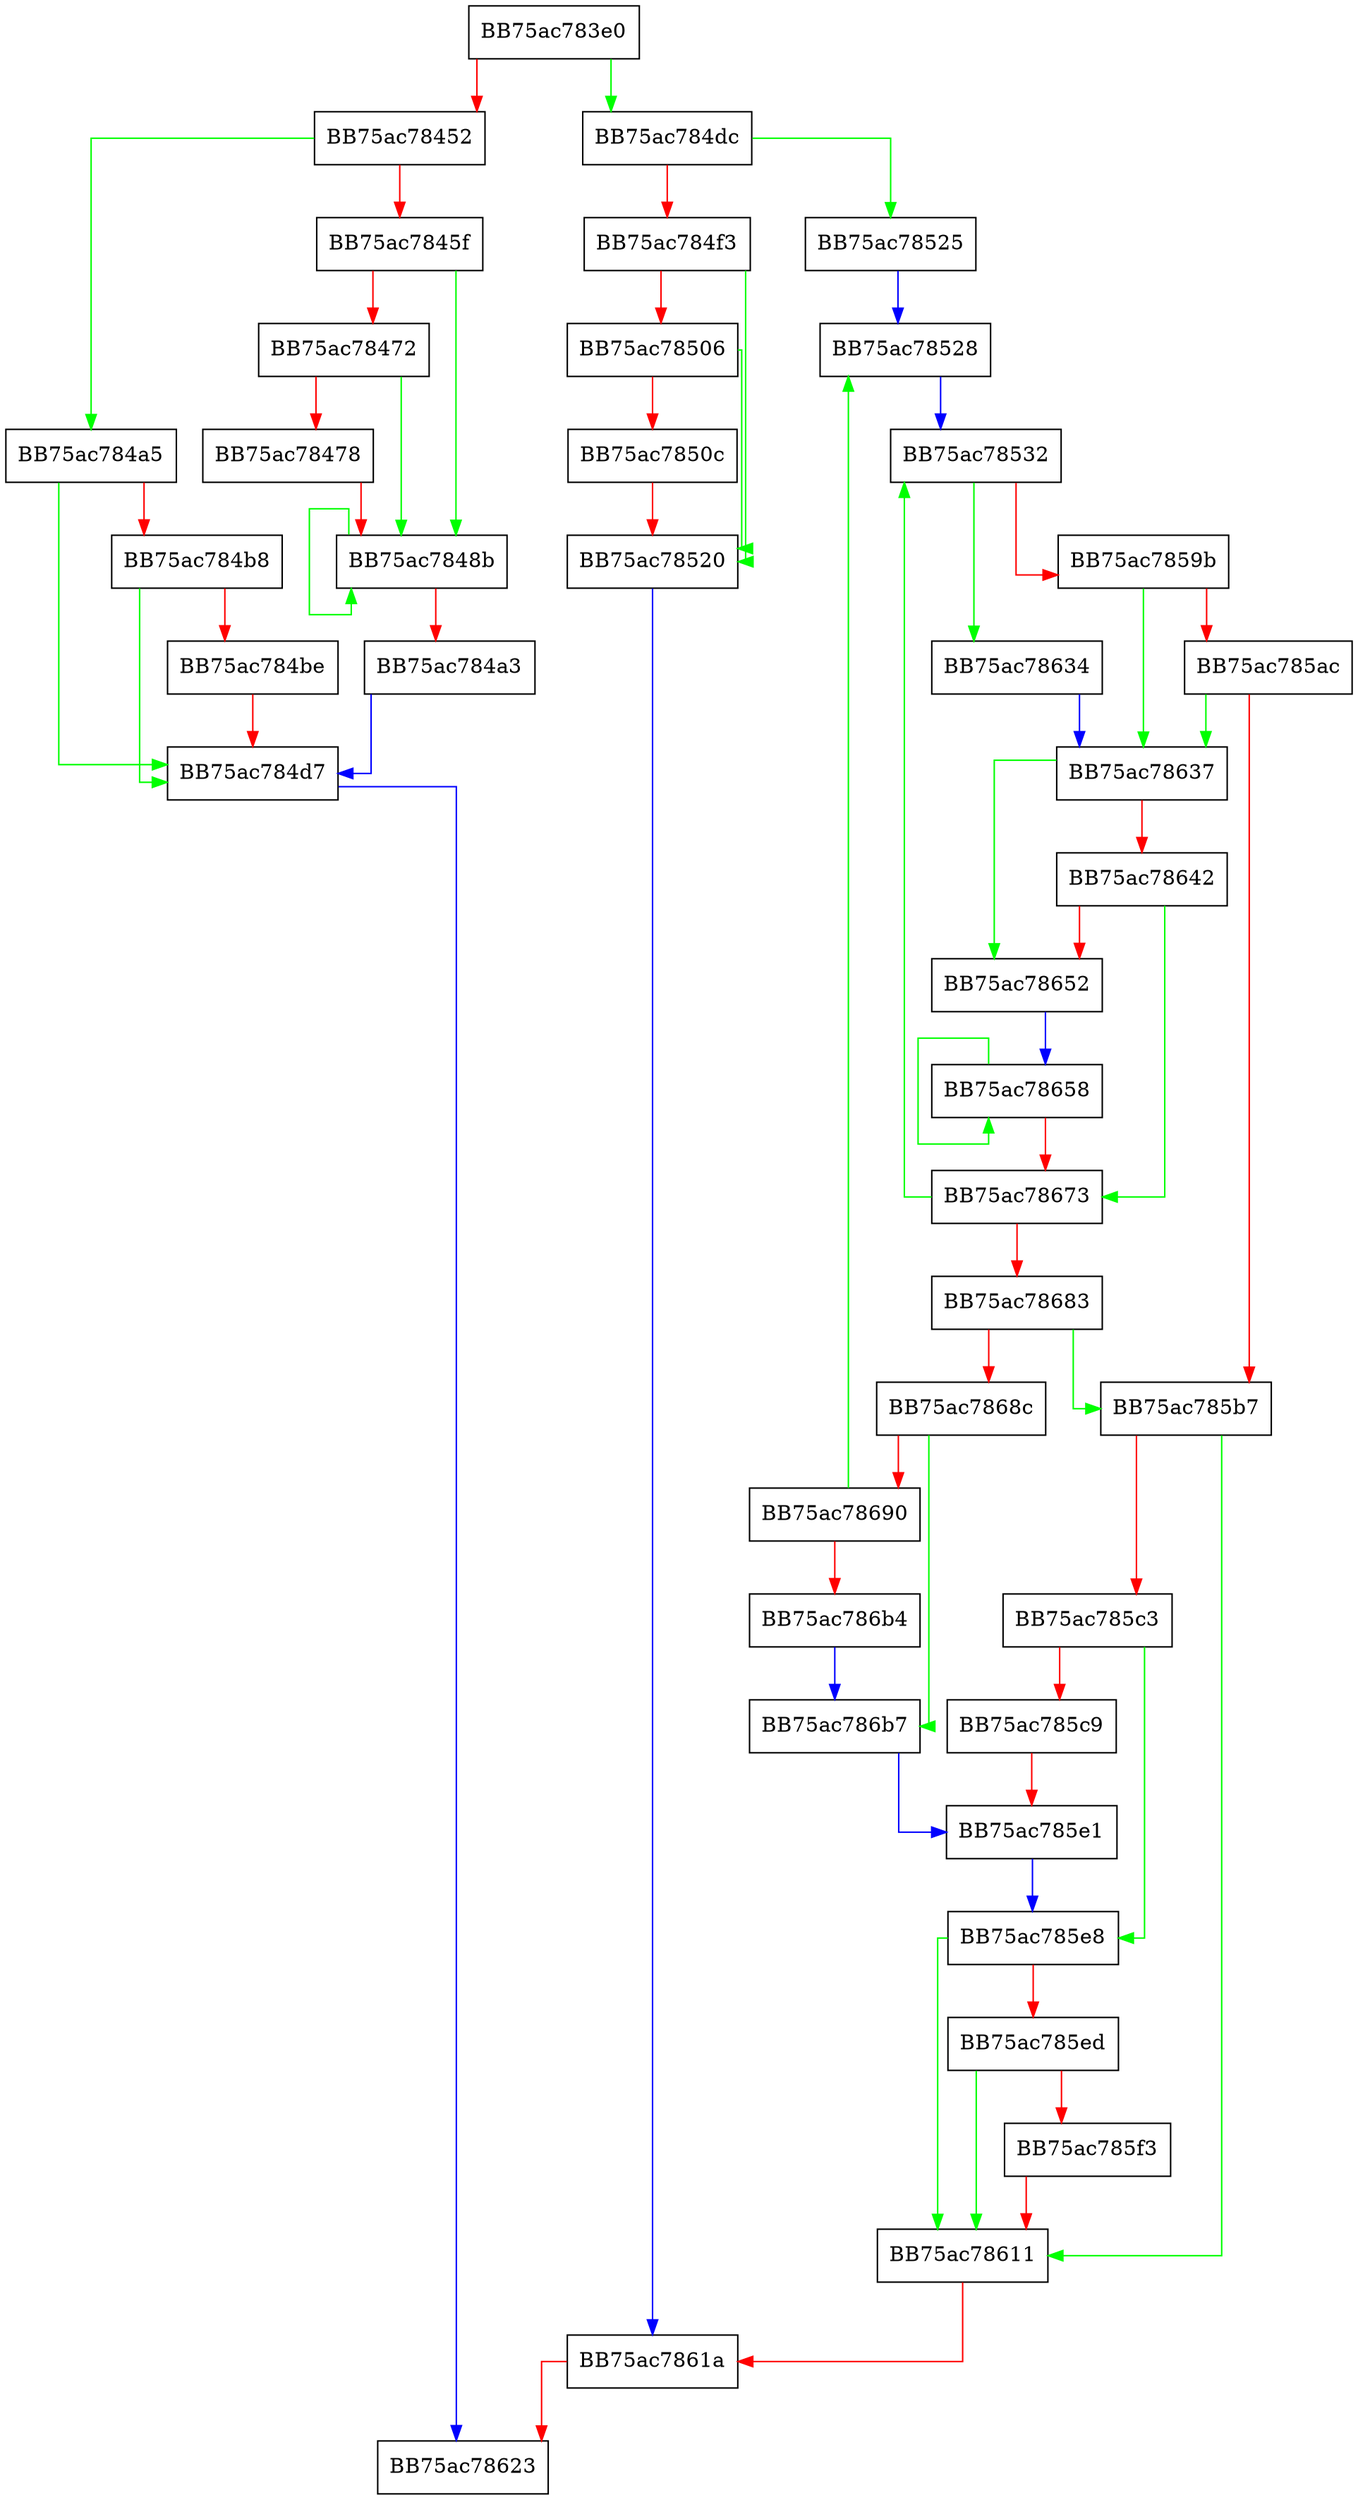 digraph WaitForServices {
  node [shape="box"];
  graph [splines=ortho];
  BB75ac783e0 -> BB75ac784dc [color="green"];
  BB75ac783e0 -> BB75ac78452 [color="red"];
  BB75ac78452 -> BB75ac784a5 [color="green"];
  BB75ac78452 -> BB75ac7845f [color="red"];
  BB75ac7845f -> BB75ac7848b [color="green"];
  BB75ac7845f -> BB75ac78472 [color="red"];
  BB75ac78472 -> BB75ac7848b [color="green"];
  BB75ac78472 -> BB75ac78478 [color="red"];
  BB75ac78478 -> BB75ac7848b [color="red"];
  BB75ac7848b -> BB75ac7848b [color="green"];
  BB75ac7848b -> BB75ac784a3 [color="red"];
  BB75ac784a3 -> BB75ac784d7 [color="blue"];
  BB75ac784a5 -> BB75ac784d7 [color="green"];
  BB75ac784a5 -> BB75ac784b8 [color="red"];
  BB75ac784b8 -> BB75ac784d7 [color="green"];
  BB75ac784b8 -> BB75ac784be [color="red"];
  BB75ac784be -> BB75ac784d7 [color="red"];
  BB75ac784d7 -> BB75ac78623 [color="blue"];
  BB75ac784dc -> BB75ac78525 [color="green"];
  BB75ac784dc -> BB75ac784f3 [color="red"];
  BB75ac784f3 -> BB75ac78520 [color="green"];
  BB75ac784f3 -> BB75ac78506 [color="red"];
  BB75ac78506 -> BB75ac78520 [color="green"];
  BB75ac78506 -> BB75ac7850c [color="red"];
  BB75ac7850c -> BB75ac78520 [color="red"];
  BB75ac78520 -> BB75ac7861a [color="blue"];
  BB75ac78525 -> BB75ac78528 [color="blue"];
  BB75ac78528 -> BB75ac78532 [color="blue"];
  BB75ac78532 -> BB75ac78634 [color="green"];
  BB75ac78532 -> BB75ac7859b [color="red"];
  BB75ac7859b -> BB75ac78637 [color="green"];
  BB75ac7859b -> BB75ac785ac [color="red"];
  BB75ac785ac -> BB75ac78637 [color="green"];
  BB75ac785ac -> BB75ac785b7 [color="red"];
  BB75ac785b7 -> BB75ac78611 [color="green"];
  BB75ac785b7 -> BB75ac785c3 [color="red"];
  BB75ac785c3 -> BB75ac785e8 [color="green"];
  BB75ac785c3 -> BB75ac785c9 [color="red"];
  BB75ac785c9 -> BB75ac785e1 [color="red"];
  BB75ac785e1 -> BB75ac785e8 [color="blue"];
  BB75ac785e8 -> BB75ac78611 [color="green"];
  BB75ac785e8 -> BB75ac785ed [color="red"];
  BB75ac785ed -> BB75ac78611 [color="green"];
  BB75ac785ed -> BB75ac785f3 [color="red"];
  BB75ac785f3 -> BB75ac78611 [color="red"];
  BB75ac78611 -> BB75ac7861a [color="red"];
  BB75ac7861a -> BB75ac78623 [color="red"];
  BB75ac78634 -> BB75ac78637 [color="blue"];
  BB75ac78637 -> BB75ac78652 [color="green"];
  BB75ac78637 -> BB75ac78642 [color="red"];
  BB75ac78642 -> BB75ac78673 [color="green"];
  BB75ac78642 -> BB75ac78652 [color="red"];
  BB75ac78652 -> BB75ac78658 [color="blue"];
  BB75ac78658 -> BB75ac78658 [color="green"];
  BB75ac78658 -> BB75ac78673 [color="red"];
  BB75ac78673 -> BB75ac78532 [color="green"];
  BB75ac78673 -> BB75ac78683 [color="red"];
  BB75ac78683 -> BB75ac785b7 [color="green"];
  BB75ac78683 -> BB75ac7868c [color="red"];
  BB75ac7868c -> BB75ac786b7 [color="green"];
  BB75ac7868c -> BB75ac78690 [color="red"];
  BB75ac78690 -> BB75ac78528 [color="green"];
  BB75ac78690 -> BB75ac786b4 [color="red"];
  BB75ac786b4 -> BB75ac786b7 [color="blue"];
  BB75ac786b7 -> BB75ac785e1 [color="blue"];
}